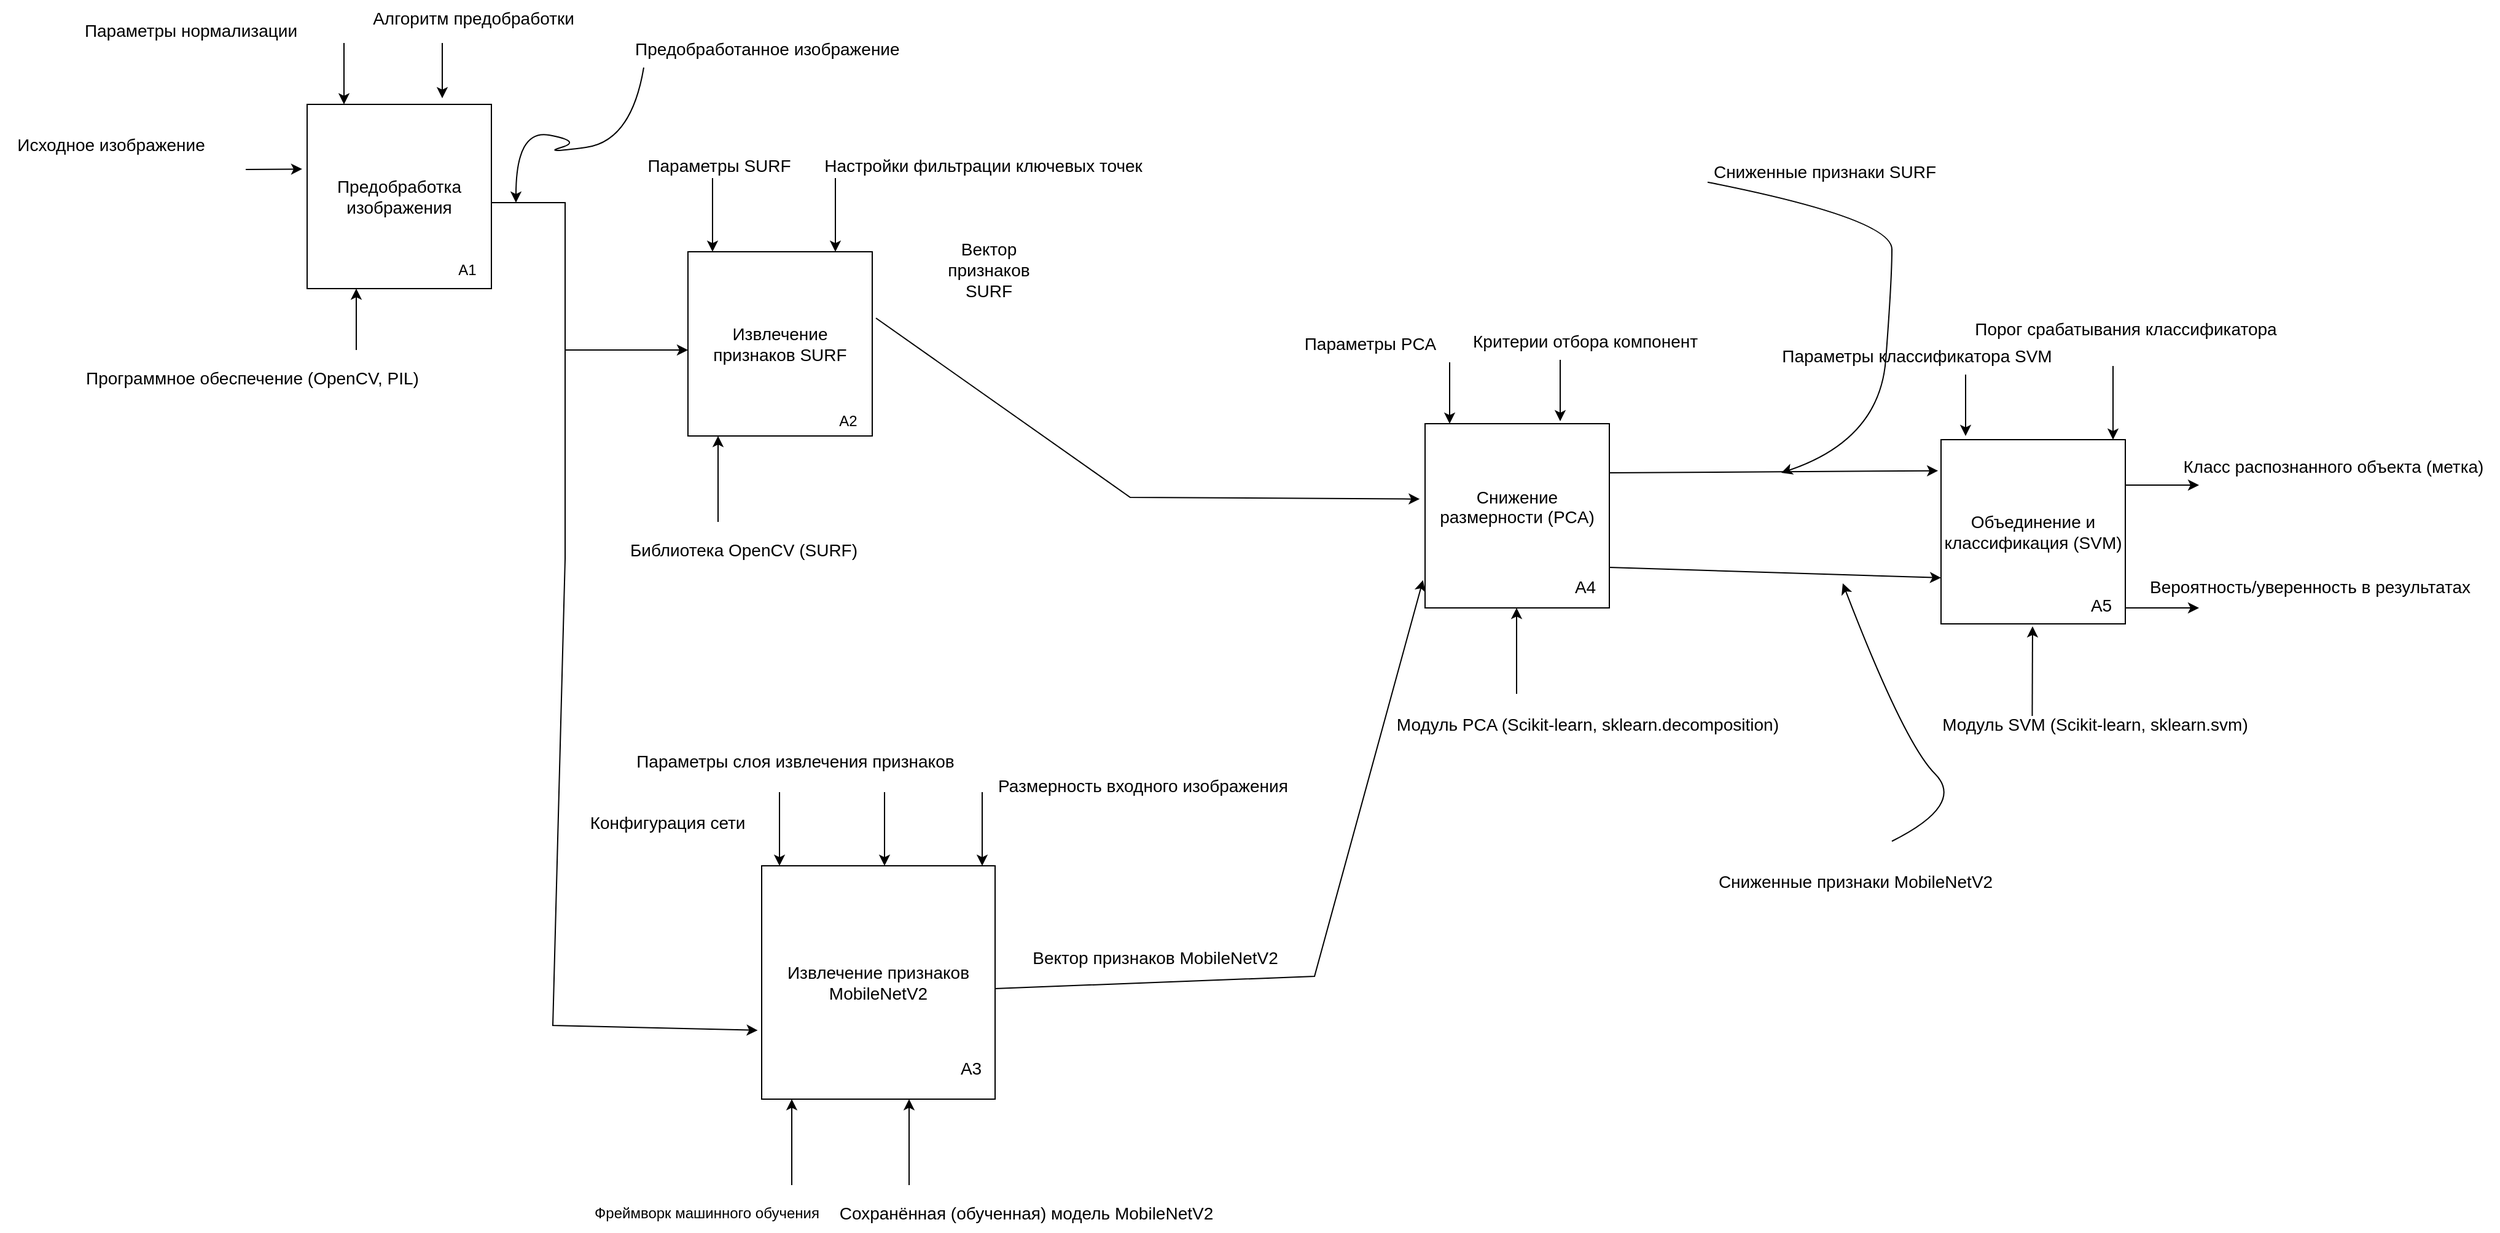 <mxfile version="27.0.9">
  <diagram name="Page-1" id="yjKHmajVPNLjNDqTINe9">
    <mxGraphModel dx="1576" dy="440" grid="1" gridSize="10" guides="1" tooltips="1" connect="1" arrows="1" fold="1" page="1" pageScale="1" pageWidth="827" pageHeight="1169" math="0" shadow="0">
      <root>
        <mxCell id="0" />
        <mxCell id="1" parent="0" />
        <mxCell id="FVwSHl56AS6buHbsJdmO-1" value="&lt;font style=&quot;font-size: 14px;&quot;&gt;Предобработка изображения&lt;/font&gt;" style="whiteSpace=wrap;html=1;aspect=fixed;" parent="1" vertex="1">
          <mxGeometry x="140" y="100" width="150" height="150" as="geometry" />
        </mxCell>
        <mxCell id="FVwSHl56AS6buHbsJdmO-2" value="A1" style="text;html=1;align=center;verticalAlign=middle;resizable=0;points=[];autosize=1;strokeColor=none;fillColor=none;" parent="1" vertex="1">
          <mxGeometry x="250" y="220" width="40" height="30" as="geometry" />
        </mxCell>
        <mxCell id="FVwSHl56AS6buHbsJdmO-3" value="" style="endArrow=classic;html=1;rounded=0;entryX=-0.027;entryY=0.351;entryDx=0;entryDy=0;entryPerimeter=0;" parent="1" target="FVwSHl56AS6buHbsJdmO-1" edge="1">
          <mxGeometry width="50" height="50" relative="1" as="geometry">
            <mxPoint x="90" y="153" as="sourcePoint" />
            <mxPoint x="400" y="150" as="targetPoint" />
          </mxGeometry>
        </mxCell>
        <mxCell id="FVwSHl56AS6buHbsJdmO-4" value="&lt;font style=&quot;font-size: 14px;&quot;&gt;Исходное изображение&lt;/font&gt;" style="text;html=1;align=center;verticalAlign=middle;resizable=0;points=[];autosize=1;strokeColor=none;fillColor=none;" parent="1" vertex="1">
          <mxGeometry x="-110" y="118" width="180" height="30" as="geometry" />
        </mxCell>
        <mxCell id="FVwSHl56AS6buHbsJdmO-7" value="" style="endArrow=classic;html=1;rounded=0;" parent="1" edge="1">
          <mxGeometry width="50" height="50" relative="1" as="geometry">
            <mxPoint x="170" y="50" as="sourcePoint" />
            <mxPoint x="170" y="100" as="targetPoint" />
          </mxGeometry>
        </mxCell>
        <mxCell id="FVwSHl56AS6buHbsJdmO-8" value="&lt;font style=&quot;font-size: 14px;&quot;&gt;Параметры нормализации&lt;/font&gt;" style="text;html=1;align=center;verticalAlign=middle;resizable=0;points=[];autosize=1;strokeColor=none;fillColor=none;" parent="1" vertex="1">
          <mxGeometry x="-55" y="25" width="200" height="30" as="geometry" />
        </mxCell>
        <mxCell id="FVwSHl56AS6buHbsJdmO-9" value="" style="endArrow=classic;html=1;rounded=0;" parent="1" edge="1">
          <mxGeometry width="50" height="50" relative="1" as="geometry">
            <mxPoint x="250" y="50" as="sourcePoint" />
            <mxPoint x="250" y="95" as="targetPoint" />
          </mxGeometry>
        </mxCell>
        <mxCell id="FVwSHl56AS6buHbsJdmO-10" value="&lt;font style=&quot;font-size: 14px;&quot;&gt;Алгоритм предобработки&lt;/font&gt;" style="text;html=1;align=center;verticalAlign=middle;resizable=0;points=[];autosize=1;strokeColor=none;fillColor=none;" parent="1" vertex="1">
          <mxGeometry x="180" y="15" width="190" height="30" as="geometry" />
        </mxCell>
        <mxCell id="FVwSHl56AS6buHbsJdmO-11" value="" style="endArrow=classic;html=1;rounded=0;" parent="1" edge="1">
          <mxGeometry width="50" height="50" relative="1" as="geometry">
            <mxPoint x="290" y="180" as="sourcePoint" />
            <mxPoint x="450" y="300" as="targetPoint" />
            <Array as="points">
              <mxPoint x="350" y="180" />
              <mxPoint x="350" y="300" />
              <mxPoint x="390" y="300" />
            </Array>
          </mxGeometry>
        </mxCell>
        <mxCell id="FVwSHl56AS6buHbsJdmO-12" value="&lt;font style=&quot;font-size: 14px;&quot;&gt;Извлечение признаков SURF&lt;/font&gt;" style="whiteSpace=wrap;html=1;aspect=fixed;" parent="1" vertex="1">
          <mxGeometry x="450" y="220" width="150" height="150" as="geometry" />
        </mxCell>
        <mxCell id="FVwSHl56AS6buHbsJdmO-13" value="" style="endArrow=classic;html=1;rounded=0;" parent="1" edge="1">
          <mxGeometry width="50" height="50" relative="1" as="geometry">
            <mxPoint x="180" y="300" as="sourcePoint" />
            <mxPoint x="180" y="250" as="targetPoint" />
          </mxGeometry>
        </mxCell>
        <mxCell id="FVwSHl56AS6buHbsJdmO-14" value="&lt;font style=&quot;font-size: 14px;&quot;&gt;Программное обеспечение (OpenCV, PIL)&lt;/font&gt;" style="text;html=1;align=center;verticalAlign=middle;resizable=0;points=[];autosize=1;strokeColor=none;fillColor=none;" parent="1" vertex="1">
          <mxGeometry x="-50" y="308" width="290" height="30" as="geometry" />
        </mxCell>
        <mxCell id="FVwSHl56AS6buHbsJdmO-16" value="&lt;font style=&quot;font-size: 14px;&quot;&gt;Предобработанное изображение&lt;/font&gt;" style="text;whiteSpace=wrap;html=1;" parent="1" vertex="1">
          <mxGeometry x="405" y="40" width="240" height="40" as="geometry" />
        </mxCell>
        <mxCell id="FVwSHl56AS6buHbsJdmO-17" value="" style="endArrow=classic;html=1;rounded=0;" parent="1" edge="1">
          <mxGeometry width="50" height="50" relative="1" as="geometry">
            <mxPoint x="474.5" y="440" as="sourcePoint" />
            <mxPoint x="474.5" y="370" as="targetPoint" />
          </mxGeometry>
        </mxCell>
        <mxCell id="FVwSHl56AS6buHbsJdmO-18" value="" style="endArrow=classic;html=1;rounded=0;" parent="1" edge="1">
          <mxGeometry width="50" height="50" relative="1" as="geometry">
            <mxPoint x="570" y="160" as="sourcePoint" />
            <mxPoint x="570" y="220" as="targetPoint" />
          </mxGeometry>
        </mxCell>
        <mxCell id="FVwSHl56AS6buHbsJdmO-22" value="" style="endArrow=classic;html=1;rounded=0;" parent="1" edge="1">
          <mxGeometry width="50" height="50" relative="1" as="geometry">
            <mxPoint x="470" y="160" as="sourcePoint" />
            <mxPoint x="470" y="220" as="targetPoint" />
          </mxGeometry>
        </mxCell>
        <mxCell id="FVwSHl56AS6buHbsJdmO-23" value="" style="curved=1;endArrow=classic;html=1;rounded=0;" parent="1" edge="1">
          <mxGeometry width="50" height="50" relative="1" as="geometry">
            <mxPoint x="414" y="70" as="sourcePoint" />
            <mxPoint x="310" y="180" as="targetPoint" />
            <Array as="points">
              <mxPoint x="404" y="130" />
              <mxPoint x="330" y="140" />
              <mxPoint x="364" y="130" />
              <mxPoint x="310" y="120" />
            </Array>
          </mxGeometry>
        </mxCell>
        <mxCell id="FVwSHl56AS6buHbsJdmO-19" value="&lt;font style=&quot;font-size: 14px;&quot;&gt;Параметры SURF&lt;/font&gt;" style="text;html=1;align=center;verticalAlign=middle;resizable=0;points=[];autosize=1;strokeColor=none;fillColor=none;" parent="1" vertex="1">
          <mxGeometry x="405" y="135" width="140" height="30" as="geometry" />
        </mxCell>
        <mxCell id="FVwSHl56AS6buHbsJdmO-24" value="&lt;font style=&quot;font-size: 14px;&quot;&gt;Настройки фильтрации ключевых точек&lt;/font&gt;" style="text;html=1;align=center;verticalAlign=middle;resizable=0;points=[];autosize=1;strokeColor=none;fillColor=none;" parent="1" vertex="1">
          <mxGeometry x="550" y="135" width="280" height="30" as="geometry" />
        </mxCell>
        <mxCell id="FVwSHl56AS6buHbsJdmO-25" value="A2" style="text;html=1;align=center;verticalAlign=middle;resizable=0;points=[];autosize=1;strokeColor=none;fillColor=none;" parent="1" vertex="1">
          <mxGeometry x="560" y="343" width="40" height="30" as="geometry" />
        </mxCell>
        <mxCell id="FVwSHl56AS6buHbsJdmO-27" value="&lt;font style=&quot;font-size: 14px;&quot;&gt;Библиотека OpenCV (SURF)&lt;/font&gt;" style="text;html=1;align=center;verticalAlign=middle;resizable=0;points=[];autosize=1;strokeColor=none;fillColor=none;" parent="1" vertex="1">
          <mxGeometry x="390" y="448" width="210" height="30" as="geometry" />
        </mxCell>
        <mxCell id="FVwSHl56AS6buHbsJdmO-29" value="&lt;font style=&quot;font-size: 14px;&quot;&gt;Извлечение признаков MobileNetV2&lt;/font&gt;" style="whiteSpace=wrap;html=1;aspect=fixed;" parent="1" vertex="1">
          <mxGeometry x="510" y="720" width="190" height="190" as="geometry" />
        </mxCell>
        <mxCell id="FVwSHl56AS6buHbsJdmO-30" value="" style="endArrow=classic;html=1;rounded=0;entryX=-0.017;entryY=0.705;entryDx=0;entryDy=0;entryPerimeter=0;" parent="1" target="FVwSHl56AS6buHbsJdmO-29" edge="1">
          <mxGeometry width="50" height="50" relative="1" as="geometry">
            <mxPoint x="350" y="300" as="sourcePoint" />
            <mxPoint x="350" y="640" as="targetPoint" />
            <Array as="points">
              <mxPoint x="350" y="470" />
              <mxPoint x="340" y="850" />
            </Array>
          </mxGeometry>
        </mxCell>
        <mxCell id="FVwSHl56AS6buHbsJdmO-31" value="&lt;font style=&quot;font-size: 14px;&quot;&gt;A3&lt;/font&gt;" style="text;html=1;align=center;verticalAlign=middle;resizable=0;points=[];autosize=1;strokeColor=none;fillColor=none;" parent="1" vertex="1">
          <mxGeometry x="660" y="870" width="40" height="30" as="geometry" />
        </mxCell>
        <mxCell id="FVwSHl56AS6buHbsJdmO-32" value="" style="endArrow=classic;html=1;rounded=0;" parent="1" edge="1">
          <mxGeometry width="50" height="50" relative="1" as="geometry">
            <mxPoint x="524.5" y="660" as="sourcePoint" />
            <mxPoint x="524.5" y="720" as="targetPoint" />
          </mxGeometry>
        </mxCell>
        <mxCell id="FVwSHl56AS6buHbsJdmO-34" value="" style="endArrow=classic;html=1;rounded=0;" parent="1" edge="1">
          <mxGeometry width="50" height="50" relative="1" as="geometry">
            <mxPoint x="610" y="660" as="sourcePoint" />
            <mxPoint x="610" y="720" as="targetPoint" />
          </mxGeometry>
        </mxCell>
        <mxCell id="FVwSHl56AS6buHbsJdmO-36" value="" style="endArrow=classic;html=1;rounded=0;" parent="1" edge="1">
          <mxGeometry width="50" height="50" relative="1" as="geometry">
            <mxPoint x="689.5" y="660" as="sourcePoint" />
            <mxPoint x="689.5" y="720" as="targetPoint" />
          </mxGeometry>
        </mxCell>
        <mxCell id="FVwSHl56AS6buHbsJdmO-37" value="&lt;font style=&quot;font-size: 14px;&quot;&gt;Конфигурация сети&amp;nbsp;&lt;/font&gt;" style="text;html=1;align=center;verticalAlign=middle;resizable=0;points=[];autosize=1;strokeColor=none;fillColor=none;" parent="1" vertex="1">
          <mxGeometry x="360" y="670" width="150" height="30" as="geometry" />
        </mxCell>
        <mxCell id="FVwSHl56AS6buHbsJdmO-39" value="&lt;font style=&quot;font-size: 14px;&quot;&gt;&amp;nbsp;Параметры слоя извлечения признаков&lt;/font&gt;" style="text;html=1;align=center;verticalAlign=middle;resizable=0;points=[];autosize=1;strokeColor=none;fillColor=none;" parent="1" vertex="1">
          <mxGeometry x="390" y="620" width="290" height="30" as="geometry" />
        </mxCell>
        <mxCell id="FVwSHl56AS6buHbsJdmO-40" value="&lt;font style=&quot;font-size: 14px;&quot;&gt;Размерность входного изображения&lt;/font&gt;" style="text;html=1;align=center;verticalAlign=middle;resizable=0;points=[];autosize=1;strokeColor=none;fillColor=none;" parent="1" vertex="1">
          <mxGeometry x="690" y="640" width="260" height="30" as="geometry" />
        </mxCell>
        <mxCell id="FVwSHl56AS6buHbsJdmO-41" value="" style="endArrow=classic;html=1;rounded=0;" parent="1" edge="1">
          <mxGeometry width="50" height="50" relative="1" as="geometry">
            <mxPoint x="534.5" y="980" as="sourcePoint" />
            <mxPoint x="534.5" y="910" as="targetPoint" />
          </mxGeometry>
        </mxCell>
        <mxCell id="FVwSHl56AS6buHbsJdmO-43" value="" style="endArrow=classic;html=1;rounded=0;" parent="1" edge="1">
          <mxGeometry width="50" height="50" relative="1" as="geometry">
            <mxPoint x="630" y="980" as="sourcePoint" />
            <mxPoint x="630" y="910" as="targetPoint" />
          </mxGeometry>
        </mxCell>
        <mxCell id="FVwSHl56AS6buHbsJdmO-44" value="Фреймворк машинного обучения" style="text;html=1;align=center;verticalAlign=middle;resizable=0;points=[];autosize=1;strokeColor=none;fillColor=none;" parent="1" vertex="1">
          <mxGeometry x="360" y="988" width="210" height="30" as="geometry" />
        </mxCell>
        <mxCell id="FVwSHl56AS6buHbsJdmO-45" value="&lt;font style=&quot;font-size: 14px;&quot;&gt;Сохранённая (обученная) модель MobileNetV2&lt;/font&gt;" style="text;html=1;align=center;verticalAlign=middle;resizable=0;points=[];autosize=1;strokeColor=none;fillColor=none;" parent="1" vertex="1">
          <mxGeometry x="560" y="988" width="330" height="30" as="geometry" />
        </mxCell>
        <mxCell id="FVwSHl56AS6buHbsJdmO-46" value="" style="endArrow=classic;html=1;rounded=0;entryX=-0.011;entryY=0.849;entryDx=0;entryDy=0;entryPerimeter=0;" parent="1" target="FVwSHl56AS6buHbsJdmO-50" edge="1">
          <mxGeometry width="50" height="50" relative="1" as="geometry">
            <mxPoint x="700" y="820" as="sourcePoint" />
            <mxPoint x="1072" y="820" as="targetPoint" />
            <Array as="points">
              <mxPoint x="960" y="810" />
            </Array>
          </mxGeometry>
        </mxCell>
        <mxCell id="FVwSHl56AS6buHbsJdmO-47" value="" style="endArrow=classic;html=1;rounded=0;exitX=1.02;exitY=0.36;exitDx=0;exitDy=0;exitPerimeter=0;entryX=-0.029;entryY=0.409;entryDx=0;entryDy=0;entryPerimeter=0;" parent="1" source="FVwSHl56AS6buHbsJdmO-12" target="FVwSHl56AS6buHbsJdmO-50" edge="1">
          <mxGeometry width="50" height="50" relative="1" as="geometry">
            <mxPoint x="690" y="270" as="sourcePoint" />
            <mxPoint x="870" y="280" as="targetPoint" />
            <Array as="points">
              <mxPoint x="810" y="420" />
            </Array>
          </mxGeometry>
        </mxCell>
        <mxCell id="FVwSHl56AS6buHbsJdmO-48" value="&lt;font style=&quot;font-size: 14px;&quot;&gt;Вектор признаков SURF&lt;/font&gt;" style="text;html=1;align=center;verticalAlign=middle;whiteSpace=wrap;rounded=0;" parent="1" vertex="1">
          <mxGeometry x="645" y="220" width="100" height="30" as="geometry" />
        </mxCell>
        <mxCell id="FVwSHl56AS6buHbsJdmO-49" value="&lt;font style=&quot;font-size: 14px;&quot;&gt;Вектор признаков MobileNetV2&lt;/font&gt;" style="text;html=1;align=center;verticalAlign=middle;resizable=0;points=[];autosize=1;strokeColor=none;fillColor=none;" parent="1" vertex="1">
          <mxGeometry x="720" y="780" width="220" height="30" as="geometry" />
        </mxCell>
        <mxCell id="FVwSHl56AS6buHbsJdmO-50" value="&lt;font style=&quot;font-size: 14px;&quot;&gt;Снижение размерности&lt;/font&gt;&lt;span style=&quot;background-color: transparent; font-size: 14px;&quot;&gt;&amp;nbsp;(PCA)&lt;/span&gt;&lt;div&gt;&lt;span style=&quot;background-color: transparent; color: light-dark(rgb(0, 0, 0), rgb(255, 255, 255));&quot;&gt;&lt;br&gt;&lt;/span&gt;&lt;/div&gt;" style="whiteSpace=wrap;html=1;aspect=fixed;" parent="1" vertex="1">
          <mxGeometry x="1050" y="360" width="150" height="150" as="geometry" />
        </mxCell>
        <mxCell id="FVwSHl56AS6buHbsJdmO-51" value="&lt;font style=&quot;font-size: 14px;&quot;&gt;A4&lt;/font&gt;" style="text;html=1;align=center;verticalAlign=middle;resizable=0;points=[];autosize=1;strokeColor=none;fillColor=none;" parent="1" vertex="1">
          <mxGeometry x="1160" y="478" width="40" height="30" as="geometry" />
        </mxCell>
        <mxCell id="Z2SgMOWtqUaWyeaTIQTP-1" value="" style="endArrow=classic;html=1;rounded=0;" edge="1" parent="1">
          <mxGeometry width="50" height="50" relative="1" as="geometry">
            <mxPoint x="1124.5" y="580" as="sourcePoint" />
            <mxPoint x="1124.5" y="510" as="targetPoint" />
          </mxGeometry>
        </mxCell>
        <mxCell id="Z2SgMOWtqUaWyeaTIQTP-2" value="&lt;font style=&quot;font-size: 14px;&quot;&gt;&amp;nbsp;Модуль PCA (Scikit-learn, sklearn.decomposition)&lt;/font&gt;" style="text;html=1;align=center;verticalAlign=middle;resizable=0;points=[];autosize=1;strokeColor=none;fillColor=none;" vertex="1" parent="1">
          <mxGeometry x="1010" y="590" width="340" height="30" as="geometry" />
        </mxCell>
        <mxCell id="Z2SgMOWtqUaWyeaTIQTP-3" value="" style="endArrow=classic;html=1;rounded=0;" edge="1" parent="1">
          <mxGeometry width="50" height="50" relative="1" as="geometry">
            <mxPoint x="1070" y="310" as="sourcePoint" />
            <mxPoint x="1070" y="360" as="targetPoint" />
          </mxGeometry>
        </mxCell>
        <mxCell id="Z2SgMOWtqUaWyeaTIQTP-4" value="&lt;font style=&quot;font-size: 14px;&quot;&gt;Параметры PCA&lt;/font&gt;" style="text;html=1;align=center;verticalAlign=middle;resizable=0;points=[];autosize=1;strokeColor=none;fillColor=none;" vertex="1" parent="1">
          <mxGeometry x="940" y="280" width="130" height="30" as="geometry" />
        </mxCell>
        <mxCell id="Z2SgMOWtqUaWyeaTIQTP-5" value="" style="endArrow=classic;html=1;rounded=0;" edge="1" parent="1">
          <mxGeometry width="50" height="50" relative="1" as="geometry">
            <mxPoint x="1160" y="308" as="sourcePoint" />
            <mxPoint x="1160" y="358" as="targetPoint" />
          </mxGeometry>
        </mxCell>
        <mxCell id="Z2SgMOWtqUaWyeaTIQTP-6" value="&lt;font style=&quot;font-size: 14px;&quot;&gt;Критерии отбора компонент&lt;/font&gt;" style="text;html=1;align=center;verticalAlign=middle;resizable=0;points=[];autosize=1;strokeColor=none;fillColor=none;" vertex="1" parent="1">
          <mxGeometry x="1075" y="278" width="210" height="30" as="geometry" />
        </mxCell>
        <mxCell id="Z2SgMOWtqUaWyeaTIQTP-7" value="" style="endArrow=classic;html=1;rounded=0;entryX=-0.016;entryY=0.169;entryDx=0;entryDy=0;entryPerimeter=0;" edge="1" parent="1" target="Z2SgMOWtqUaWyeaTIQTP-10">
          <mxGeometry width="50" height="50" relative="1" as="geometry">
            <mxPoint x="1200" y="400" as="sourcePoint" />
            <mxPoint x="1280" y="400" as="targetPoint" />
          </mxGeometry>
        </mxCell>
        <mxCell id="Z2SgMOWtqUaWyeaTIQTP-8" value="" style="endArrow=classic;html=1;rounded=0;entryX=0;entryY=0.75;entryDx=0;entryDy=0;" edge="1" parent="1" target="Z2SgMOWtqUaWyeaTIQTP-10">
          <mxGeometry width="50" height="50" relative="1" as="geometry">
            <mxPoint x="1200" y="477" as="sourcePoint" />
            <mxPoint x="1280" y="477" as="targetPoint" />
          </mxGeometry>
        </mxCell>
        <mxCell id="Z2SgMOWtqUaWyeaTIQTP-10" value="&lt;font style=&quot;font-size: 14px;&quot;&gt;Объединение и классификация (SVM)&lt;/font&gt;" style="whiteSpace=wrap;html=1;aspect=fixed;" vertex="1" parent="1">
          <mxGeometry x="1470" y="373" width="150" height="150" as="geometry" />
        </mxCell>
        <mxCell id="Z2SgMOWtqUaWyeaTIQTP-11" value="" style="curved=1;endArrow=classic;html=1;rounded=0;exitX=0.025;exitY=0.778;exitDx=0;exitDy=0;exitPerimeter=0;" edge="1" parent="1" source="Z2SgMOWtqUaWyeaTIQTP-12">
          <mxGeometry width="50" height="50" relative="1" as="geometry">
            <mxPoint x="1510" y="233" as="sourcePoint" />
            <mxPoint x="1340" y="400" as="targetPoint" />
            <Array as="points">
              <mxPoint x="1430" y="193" />
              <mxPoint x="1430" y="243" />
              <mxPoint x="1420" y="373" />
            </Array>
          </mxGeometry>
        </mxCell>
        <mxCell id="Z2SgMOWtqUaWyeaTIQTP-12" value="&lt;font style=&quot;font-size: 14px;&quot;&gt;Сниженные признаки SURF&lt;/font&gt;" style="text;html=1;align=center;verticalAlign=middle;resizable=0;points=[];autosize=1;strokeColor=none;fillColor=none;" vertex="1" parent="1">
          <mxGeometry x="1275" y="140" width="200" height="30" as="geometry" />
        </mxCell>
        <mxCell id="Z2SgMOWtqUaWyeaTIQTP-13" value="" style="curved=1;endArrow=classic;html=1;rounded=0;" edge="1" parent="1">
          <mxGeometry width="50" height="50" relative="1" as="geometry">
            <mxPoint x="1430" y="700" as="sourcePoint" />
            <mxPoint x="1390" y="490" as="targetPoint" />
            <Array as="points">
              <mxPoint x="1490" y="670" />
              <mxPoint x="1440" y="620" />
            </Array>
          </mxGeometry>
        </mxCell>
        <mxCell id="Z2SgMOWtqUaWyeaTIQTP-14" value="&lt;font style=&quot;font-size: 14px;&quot;&gt;Сниженные признаки MobileNetV2&lt;/font&gt;" style="text;html=1;align=center;verticalAlign=middle;resizable=0;points=[];autosize=1;strokeColor=none;fillColor=none;" vertex="1" parent="1">
          <mxGeometry x="1275" y="718" width="250" height="30" as="geometry" />
        </mxCell>
        <mxCell id="Z2SgMOWtqUaWyeaTIQTP-15" value="" style="endArrow=classic;html=1;rounded=0;exitX=0.312;exitY=0.267;exitDx=0;exitDy=0;exitPerimeter=0;" edge="1" parent="1" source="Z2SgMOWtqUaWyeaTIQTP-16">
          <mxGeometry width="50" height="50" relative="1" as="geometry">
            <mxPoint x="1544.5" y="585" as="sourcePoint" />
            <mxPoint x="1544.5" y="525" as="targetPoint" />
          </mxGeometry>
        </mxCell>
        <mxCell id="Z2SgMOWtqUaWyeaTIQTP-16" value="&lt;font style=&quot;font-size: 14px;&quot;&gt;Модуль SVM (Scikit-learn, sklearn.svm)&lt;/font&gt;" style="text;html=1;align=center;verticalAlign=middle;resizable=0;points=[];autosize=1;strokeColor=none;fillColor=none;" vertex="1" parent="1">
          <mxGeometry x="1460" y="590" width="270" height="30" as="geometry" />
        </mxCell>
        <mxCell id="Z2SgMOWtqUaWyeaTIQTP-17" value="" style="endArrow=classic;html=1;rounded=0;" edge="1" parent="1">
          <mxGeometry width="50" height="50" relative="1" as="geometry">
            <mxPoint x="1490" y="320" as="sourcePoint" />
            <mxPoint x="1490" y="370" as="targetPoint" />
          </mxGeometry>
        </mxCell>
        <mxCell id="Z2SgMOWtqUaWyeaTIQTP-18" value="&lt;font style=&quot;font-size: 14px;&quot;&gt;Параметры классификатора SVM&lt;/font&gt;" style="text;html=1;align=center;verticalAlign=middle;resizable=0;points=[];autosize=1;strokeColor=none;fillColor=none;" vertex="1" parent="1">
          <mxGeometry x="1330" y="290" width="240" height="30" as="geometry" />
        </mxCell>
        <mxCell id="Z2SgMOWtqUaWyeaTIQTP-19" value="" style="endArrow=classic;html=1;rounded=0;" edge="1" parent="1">
          <mxGeometry width="50" height="50" relative="1" as="geometry">
            <mxPoint x="1610" y="313" as="sourcePoint" />
            <mxPoint x="1610" y="373" as="targetPoint" />
          </mxGeometry>
        </mxCell>
        <mxCell id="Z2SgMOWtqUaWyeaTIQTP-20" value="&lt;font style=&quot;font-size: 14px;&quot;&gt;Порог срабатывания классификатора&lt;/font&gt;" style="text;html=1;align=center;verticalAlign=middle;resizable=0;points=[];autosize=1;strokeColor=none;fillColor=none;" vertex="1" parent="1">
          <mxGeometry x="1485" y="268" width="270" height="30" as="geometry" />
        </mxCell>
        <mxCell id="Z2SgMOWtqUaWyeaTIQTP-21" value="" style="endArrow=classic;html=1;rounded=0;" edge="1" parent="1">
          <mxGeometry width="50" height="50" relative="1" as="geometry">
            <mxPoint x="1620" y="410" as="sourcePoint" />
            <mxPoint x="1680" y="410" as="targetPoint" />
          </mxGeometry>
        </mxCell>
        <mxCell id="Z2SgMOWtqUaWyeaTIQTP-22" value="" style="endArrow=classic;html=1;rounded=0;" edge="1" parent="1">
          <mxGeometry width="50" height="50" relative="1" as="geometry">
            <mxPoint x="1620" y="510" as="sourcePoint" />
            <mxPoint x="1680" y="510" as="targetPoint" />
          </mxGeometry>
        </mxCell>
        <mxCell id="Z2SgMOWtqUaWyeaTIQTP-23" value="&lt;font style=&quot;font-size: 14px;&quot;&gt;Класс распознанного объекта (метка)&lt;/font&gt;" style="text;html=1;align=center;verticalAlign=middle;resizable=0;points=[];autosize=1;strokeColor=none;fillColor=none;" vertex="1" parent="1">
          <mxGeometry x="1654" y="380" width="270" height="30" as="geometry" />
        </mxCell>
        <mxCell id="Z2SgMOWtqUaWyeaTIQTP-24" value="&lt;font style=&quot;font-size: 14px;&quot;&gt;Вероятность/уверенность в результатах&lt;/font&gt;" style="text;html=1;align=center;verticalAlign=middle;resizable=0;points=[];autosize=1;strokeColor=none;fillColor=none;" vertex="1" parent="1">
          <mxGeometry x="1630" y="478" width="280" height="30" as="geometry" />
        </mxCell>
        <mxCell id="Z2SgMOWtqUaWyeaTIQTP-25" value="&lt;font style=&quot;font-size: 14px;&quot;&gt;A5&lt;/font&gt;" style="text;html=1;align=center;verticalAlign=middle;resizable=0;points=[];autosize=1;strokeColor=none;fillColor=none;" vertex="1" parent="1">
          <mxGeometry x="1580" y="493" width="40" height="30" as="geometry" />
        </mxCell>
      </root>
    </mxGraphModel>
  </diagram>
</mxfile>
